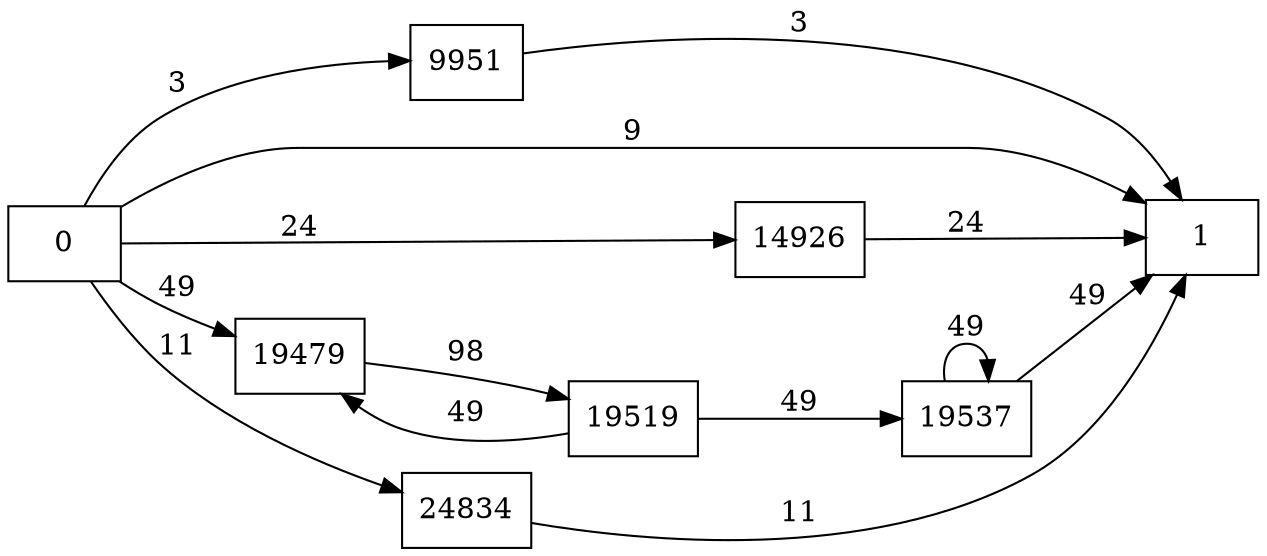 digraph {
	graph [rankdir=LR]
	node [shape=rectangle]
	9951 -> 1 [label=3]
	14926 -> 1 [label=24]
	19479 -> 19519 [label=98]
	19519 -> 19479 [label=49]
	19519 -> 19537 [label=49]
	19537 -> 19537 [label=49]
	19537 -> 1 [label=49]
	24834 -> 1 [label=11]
	0 -> 1 [label=9]
	0 -> 9951 [label=3]
	0 -> 14926 [label=24]
	0 -> 19479 [label=49]
	0 -> 24834 [label=11]
}
